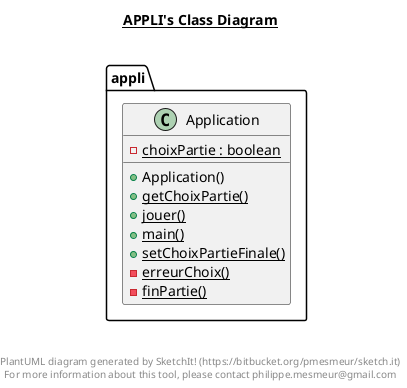 @startuml

title __APPLI's Class Diagram__\n

  namespace appli {
    class appli.Application {
        {static} - choixPartie : boolean
        + Application()
        {static} + getChoixPartie()
        {static} + jouer()
        {static} + main()
        {static} + setChoixPartieFinale()
        {static} - erreurChoix()
        {static} - finPartie()
    }
  }
  



right footer


PlantUML diagram generated by SketchIt! (https://bitbucket.org/pmesmeur/sketch.it)
For more information about this tool, please contact philippe.mesmeur@gmail.com
endfooter

@enduml

